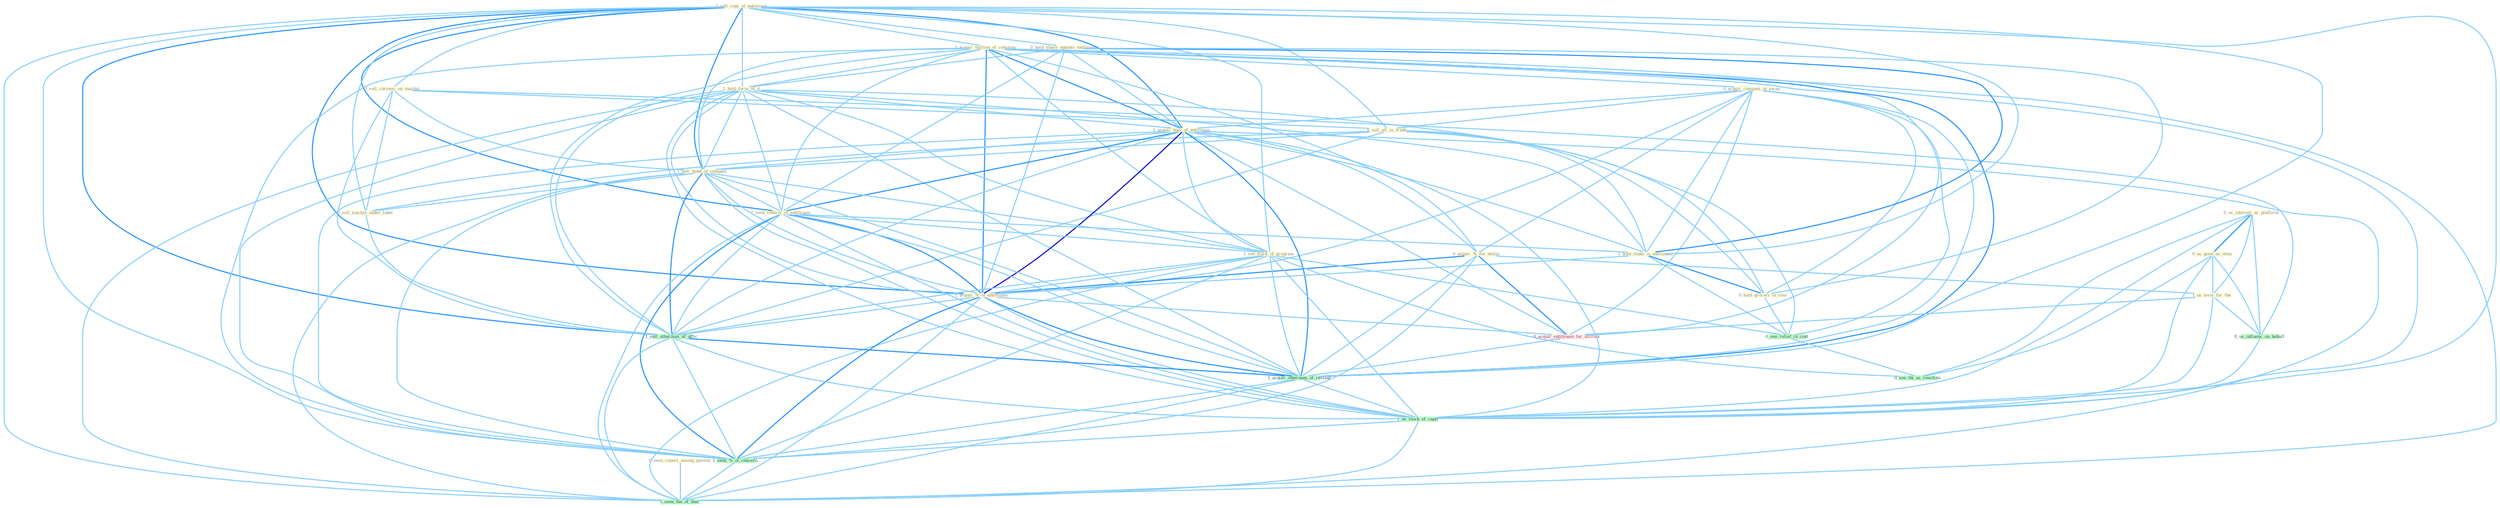 Graph G{ 
    node
    [shape=polygon,style=filled,width=.5,height=.06,color="#BDFCC9",fixedsize=true,fontsize=4,
    fontcolor="#2f4f4f"];
    {node
    [color="#ffffe0", fontcolor="#8b7d6b"] "1_sell_copi_of_entitynam " "0_sell_currenc_on_market " "1_acquir_million_of_common " "0_acquir_compani_in_swap " "0_us_interest_as_platform " "0_hold_share_against_entitynam " "1_hold_form_of_it " "0_sell_all_in_trade " "1_acquir_busi_of_entitynam " "0_acquir_%_for_dollar " "1_sell_bond_of_compani " "1_seek_control_of_entitynam " "0_seen_report_among_patient " "0_us_good_as_item " "0_sell_machin_under_label " "1_see_flock_of_program " "1_hold_stake_in_entitynam " "1_acquir_%_of_entitynam " "0_hold_groceri_in_rear " "1_us_term_for_the "}
{node [color="#fff0f5", fontcolor="#b22222"] "0_acquir_entitynam_for_million "}
edge [color="#B0E2FF"];

	"1_sell_copi_of_entitynam " -- "0_sell_currenc_on_market " [w="1", color="#87cefa" ];
	"1_sell_copi_of_entitynam " -- "1_acquir_million_of_common " [w="1", color="#87cefa" ];
	"1_sell_copi_of_entitynam " -- "0_hold_share_against_entitynam " [w="1", color="#87cefa" ];
	"1_sell_copi_of_entitynam " -- "1_hold_form_of_it " [w="1", color="#87cefa" ];
	"1_sell_copi_of_entitynam " -- "0_sell_all_in_trade " [w="1", color="#87cefa" ];
	"1_sell_copi_of_entitynam " -- "1_acquir_busi_of_entitynam " [w="2", color="#1e90ff" , len=0.8];
	"1_sell_copi_of_entitynam " -- "1_sell_bond_of_compani " [w="2", color="#1e90ff" , len=0.8];
	"1_sell_copi_of_entitynam " -- "1_seek_control_of_entitynam " [w="2", color="#1e90ff" , len=0.8];
	"1_sell_copi_of_entitynam " -- "0_sell_machin_under_label " [w="1", color="#87cefa" ];
	"1_sell_copi_of_entitynam " -- "1_see_flock_of_program " [w="1", color="#87cefa" ];
	"1_sell_copi_of_entitynam " -- "1_hold_stake_in_entitynam " [w="1", color="#87cefa" ];
	"1_sell_copi_of_entitynam " -- "1_acquir_%_of_entitynam " [w="2", color="#1e90ff" , len=0.8];
	"1_sell_copi_of_entitynam " -- "1_sell_othernum_of_offic " [w="2", color="#1e90ff" , len=0.8];
	"1_sell_copi_of_entitynam " -- "1_acquir_othernum_of_restaur " [w="1", color="#87cefa" ];
	"1_sell_copi_of_entitynam " -- "1_us_stock_of_capit " [w="1", color="#87cefa" ];
	"1_sell_copi_of_entitynam " -- "1_seek_%_of_concern " [w="1", color="#87cefa" ];
	"1_sell_copi_of_entitynam " -- "1_seen_the_of_that " [w="1", color="#87cefa" ];
	"0_sell_currenc_on_market " -- "0_sell_all_in_trade " [w="1", color="#87cefa" ];
	"0_sell_currenc_on_market " -- "1_sell_bond_of_compani " [w="1", color="#87cefa" ];
	"0_sell_currenc_on_market " -- "0_sell_machin_under_label " [w="1", color="#87cefa" ];
	"0_sell_currenc_on_market " -- "1_sell_othernum_of_offic " [w="1", color="#87cefa" ];
	"0_sell_currenc_on_market " -- "0_us_influenc_on_behalf " [w="1", color="#87cefa" ];
	"1_acquir_million_of_common " -- "0_acquir_compani_in_swap " [w="1", color="#87cefa" ];
	"1_acquir_million_of_common " -- "1_hold_form_of_it " [w="1", color="#87cefa" ];
	"1_acquir_million_of_common " -- "1_acquir_busi_of_entitynam " [w="2", color="#1e90ff" , len=0.8];
	"1_acquir_million_of_common " -- "0_acquir_%_for_dollar " [w="1", color="#87cefa" ];
	"1_acquir_million_of_common " -- "1_sell_bond_of_compani " [w="1", color="#87cefa" ];
	"1_acquir_million_of_common " -- "1_seek_control_of_entitynam " [w="1", color="#87cefa" ];
	"1_acquir_million_of_common " -- "1_see_flock_of_program " [w="1", color="#87cefa" ];
	"1_acquir_million_of_common " -- "1_acquir_%_of_entitynam " [w="2", color="#1e90ff" , len=0.8];
	"1_acquir_million_of_common " -- "0_acquir_entitynam_for_million " [w="1", color="#87cefa" ];
	"1_acquir_million_of_common " -- "1_sell_othernum_of_offic " [w="1", color="#87cefa" ];
	"1_acquir_million_of_common " -- "1_acquir_othernum_of_restaur " [w="2", color="#1e90ff" , len=0.8];
	"1_acquir_million_of_common " -- "1_us_stock_of_capit " [w="1", color="#87cefa" ];
	"1_acquir_million_of_common " -- "1_seek_%_of_concern " [w="1", color="#87cefa" ];
	"1_acquir_million_of_common " -- "1_seen_the_of_that " [w="1", color="#87cefa" ];
	"0_acquir_compani_in_swap " -- "0_sell_all_in_trade " [w="1", color="#87cefa" ];
	"0_acquir_compani_in_swap " -- "1_acquir_busi_of_entitynam " [w="1", color="#87cefa" ];
	"0_acquir_compani_in_swap " -- "0_acquir_%_for_dollar " [w="1", color="#87cefa" ];
	"0_acquir_compani_in_swap " -- "1_hold_stake_in_entitynam " [w="1", color="#87cefa" ];
	"0_acquir_compani_in_swap " -- "1_acquir_%_of_entitynam " [w="1", color="#87cefa" ];
	"0_acquir_compani_in_swap " -- "0_hold_groceri_in_rear " [w="1", color="#87cefa" ];
	"0_acquir_compani_in_swap " -- "0_acquir_entitynam_for_million " [w="1", color="#87cefa" ];
	"0_acquir_compani_in_swap " -- "0_see_relief_in_cost " [w="1", color="#87cefa" ];
	"0_acquir_compani_in_swap " -- "1_acquir_othernum_of_restaur " [w="1", color="#87cefa" ];
	"0_us_interest_as_platform " -- "0_us_good_as_item " [w="2", color="#1e90ff" , len=0.8];
	"0_us_interest_as_platform " -- "1_us_term_for_the " [w="1", color="#87cefa" ];
	"0_us_interest_as_platform " -- "0_us_influenc_on_behalf " [w="1", color="#87cefa" ];
	"0_us_interest_as_platform " -- "0_see_thi_as_reaction " [w="1", color="#87cefa" ];
	"0_us_interest_as_platform " -- "1_us_stock_of_capit " [w="1", color="#87cefa" ];
	"0_hold_share_against_entitynam " -- "1_hold_form_of_it " [w="1", color="#87cefa" ];
	"0_hold_share_against_entitynam " -- "1_acquir_busi_of_entitynam " [w="1", color="#87cefa" ];
	"0_hold_share_against_entitynam " -- "1_seek_control_of_entitynam " [w="1", color="#87cefa" ];
	"0_hold_share_against_entitynam " -- "1_hold_stake_in_entitynam " [w="2", color="#1e90ff" , len=0.8];
	"0_hold_share_against_entitynam " -- "1_acquir_%_of_entitynam " [w="1", color="#87cefa" ];
	"0_hold_share_against_entitynam " -- "0_hold_groceri_in_rear " [w="1", color="#87cefa" ];
	"1_hold_form_of_it " -- "1_acquir_busi_of_entitynam " [w="1", color="#87cefa" ];
	"1_hold_form_of_it " -- "1_sell_bond_of_compani " [w="1", color="#87cefa" ];
	"1_hold_form_of_it " -- "1_seek_control_of_entitynam " [w="1", color="#87cefa" ];
	"1_hold_form_of_it " -- "1_see_flock_of_program " [w="1", color="#87cefa" ];
	"1_hold_form_of_it " -- "1_hold_stake_in_entitynam " [w="1", color="#87cefa" ];
	"1_hold_form_of_it " -- "1_acquir_%_of_entitynam " [w="1", color="#87cefa" ];
	"1_hold_form_of_it " -- "0_hold_groceri_in_rear " [w="1", color="#87cefa" ];
	"1_hold_form_of_it " -- "1_sell_othernum_of_offic " [w="1", color="#87cefa" ];
	"1_hold_form_of_it " -- "1_acquir_othernum_of_restaur " [w="1", color="#87cefa" ];
	"1_hold_form_of_it " -- "1_us_stock_of_capit " [w="1", color="#87cefa" ];
	"1_hold_form_of_it " -- "1_seek_%_of_concern " [w="1", color="#87cefa" ];
	"1_hold_form_of_it " -- "1_seen_the_of_that " [w="1", color="#87cefa" ];
	"0_sell_all_in_trade " -- "1_sell_bond_of_compani " [w="1", color="#87cefa" ];
	"0_sell_all_in_trade " -- "0_sell_machin_under_label " [w="1", color="#87cefa" ];
	"0_sell_all_in_trade " -- "1_hold_stake_in_entitynam " [w="1", color="#87cefa" ];
	"0_sell_all_in_trade " -- "0_hold_groceri_in_rear " [w="1", color="#87cefa" ];
	"0_sell_all_in_trade " -- "1_sell_othernum_of_offic " [w="1", color="#87cefa" ];
	"0_sell_all_in_trade " -- "0_see_relief_in_cost " [w="1", color="#87cefa" ];
	"1_acquir_busi_of_entitynam " -- "0_acquir_%_for_dollar " [w="1", color="#87cefa" ];
	"1_acquir_busi_of_entitynam " -- "1_sell_bond_of_compani " [w="1", color="#87cefa" ];
	"1_acquir_busi_of_entitynam " -- "1_seek_control_of_entitynam " [w="2", color="#1e90ff" , len=0.8];
	"1_acquir_busi_of_entitynam " -- "1_see_flock_of_program " [w="1", color="#87cefa" ];
	"1_acquir_busi_of_entitynam " -- "1_hold_stake_in_entitynam " [w="1", color="#87cefa" ];
	"1_acquir_busi_of_entitynam " -- "1_acquir_%_of_entitynam " [w="3", color="#0000cd" , len=0.6];
	"1_acquir_busi_of_entitynam " -- "0_acquir_entitynam_for_million " [w="1", color="#87cefa" ];
	"1_acquir_busi_of_entitynam " -- "1_sell_othernum_of_offic " [w="1", color="#87cefa" ];
	"1_acquir_busi_of_entitynam " -- "1_acquir_othernum_of_restaur " [w="2", color="#1e90ff" , len=0.8];
	"1_acquir_busi_of_entitynam " -- "1_us_stock_of_capit " [w="1", color="#87cefa" ];
	"1_acquir_busi_of_entitynam " -- "1_seek_%_of_concern " [w="1", color="#87cefa" ];
	"1_acquir_busi_of_entitynam " -- "1_seen_the_of_that " [w="1", color="#87cefa" ];
	"0_acquir_%_for_dollar " -- "1_acquir_%_of_entitynam " [w="2", color="#1e90ff" , len=0.8];
	"0_acquir_%_for_dollar " -- "1_us_term_for_the " [w="1", color="#87cefa" ];
	"0_acquir_%_for_dollar " -- "0_acquir_entitynam_for_million " [w="2", color="#1e90ff" , len=0.8];
	"0_acquir_%_for_dollar " -- "1_acquir_othernum_of_restaur " [w="1", color="#87cefa" ];
	"0_acquir_%_for_dollar " -- "1_seek_%_of_concern " [w="1", color="#87cefa" ];
	"1_sell_bond_of_compani " -- "1_seek_control_of_entitynam " [w="1", color="#87cefa" ];
	"1_sell_bond_of_compani " -- "0_sell_machin_under_label " [w="1", color="#87cefa" ];
	"1_sell_bond_of_compani " -- "1_see_flock_of_program " [w="1", color="#87cefa" ];
	"1_sell_bond_of_compani " -- "1_acquir_%_of_entitynam " [w="1", color="#87cefa" ];
	"1_sell_bond_of_compani " -- "1_sell_othernum_of_offic " [w="2", color="#1e90ff" , len=0.8];
	"1_sell_bond_of_compani " -- "1_acquir_othernum_of_restaur " [w="1", color="#87cefa" ];
	"1_sell_bond_of_compani " -- "1_us_stock_of_capit " [w="1", color="#87cefa" ];
	"1_sell_bond_of_compani " -- "1_seek_%_of_concern " [w="1", color="#87cefa" ];
	"1_sell_bond_of_compani " -- "1_seen_the_of_that " [w="1", color="#87cefa" ];
	"1_seek_control_of_entitynam " -- "1_see_flock_of_program " [w="1", color="#87cefa" ];
	"1_seek_control_of_entitynam " -- "1_hold_stake_in_entitynam " [w="1", color="#87cefa" ];
	"1_seek_control_of_entitynam " -- "1_acquir_%_of_entitynam " [w="2", color="#1e90ff" , len=0.8];
	"1_seek_control_of_entitynam " -- "1_sell_othernum_of_offic " [w="1", color="#87cefa" ];
	"1_seek_control_of_entitynam " -- "1_acquir_othernum_of_restaur " [w="1", color="#87cefa" ];
	"1_seek_control_of_entitynam " -- "1_us_stock_of_capit " [w="1", color="#87cefa" ];
	"1_seek_control_of_entitynam " -- "1_seek_%_of_concern " [w="2", color="#1e90ff" , len=0.8];
	"1_seek_control_of_entitynam " -- "1_seen_the_of_that " [w="1", color="#87cefa" ];
	"0_seen_report_among_patient " -- "1_seen_the_of_that " [w="1", color="#87cefa" ];
	"0_us_good_as_item " -- "1_us_term_for_the " [w="1", color="#87cefa" ];
	"0_us_good_as_item " -- "0_us_influenc_on_behalf " [w="1", color="#87cefa" ];
	"0_us_good_as_item " -- "0_see_thi_as_reaction " [w="1", color="#87cefa" ];
	"0_us_good_as_item " -- "1_us_stock_of_capit " [w="1", color="#87cefa" ];
	"0_sell_machin_under_label " -- "1_sell_othernum_of_offic " [w="1", color="#87cefa" ];
	"1_see_flock_of_program " -- "1_acquir_%_of_entitynam " [w="1", color="#87cefa" ];
	"1_see_flock_of_program " -- "1_sell_othernum_of_offic " [w="1", color="#87cefa" ];
	"1_see_flock_of_program " -- "0_see_relief_in_cost " [w="1", color="#87cefa" ];
	"1_see_flock_of_program " -- "0_see_thi_as_reaction " [w="1", color="#87cefa" ];
	"1_see_flock_of_program " -- "1_acquir_othernum_of_restaur " [w="1", color="#87cefa" ];
	"1_see_flock_of_program " -- "1_us_stock_of_capit " [w="1", color="#87cefa" ];
	"1_see_flock_of_program " -- "1_seek_%_of_concern " [w="1", color="#87cefa" ];
	"1_see_flock_of_program " -- "1_seen_the_of_that " [w="1", color="#87cefa" ];
	"1_hold_stake_in_entitynam " -- "1_acquir_%_of_entitynam " [w="1", color="#87cefa" ];
	"1_hold_stake_in_entitynam " -- "0_hold_groceri_in_rear " [w="2", color="#1e90ff" , len=0.8];
	"1_hold_stake_in_entitynam " -- "0_see_relief_in_cost " [w="1", color="#87cefa" ];
	"1_acquir_%_of_entitynam " -- "0_acquir_entitynam_for_million " [w="1", color="#87cefa" ];
	"1_acquir_%_of_entitynam " -- "1_sell_othernum_of_offic " [w="1", color="#87cefa" ];
	"1_acquir_%_of_entitynam " -- "1_acquir_othernum_of_restaur " [w="2", color="#1e90ff" , len=0.8];
	"1_acquir_%_of_entitynam " -- "1_us_stock_of_capit " [w="1", color="#87cefa" ];
	"1_acquir_%_of_entitynam " -- "1_seek_%_of_concern " [w="2", color="#1e90ff" , len=0.8];
	"1_acquir_%_of_entitynam " -- "1_seen_the_of_that " [w="1", color="#87cefa" ];
	"0_hold_groceri_in_rear " -- "0_see_relief_in_cost " [w="1", color="#87cefa" ];
	"1_us_term_for_the " -- "0_acquir_entitynam_for_million " [w="1", color="#87cefa" ];
	"1_us_term_for_the " -- "0_us_influenc_on_behalf " [w="1", color="#87cefa" ];
	"1_us_term_for_the " -- "1_us_stock_of_capit " [w="1", color="#87cefa" ];
	"0_acquir_entitynam_for_million " -- "1_acquir_othernum_of_restaur " [w="1", color="#87cefa" ];
	"1_sell_othernum_of_offic " -- "1_acquir_othernum_of_restaur " [w="2", color="#1e90ff" , len=0.8];
	"1_sell_othernum_of_offic " -- "1_us_stock_of_capit " [w="1", color="#87cefa" ];
	"1_sell_othernum_of_offic " -- "1_seek_%_of_concern " [w="1", color="#87cefa" ];
	"1_sell_othernum_of_offic " -- "1_seen_the_of_that " [w="1", color="#87cefa" ];
	"0_us_influenc_on_behalf " -- "1_us_stock_of_capit " [w="1", color="#87cefa" ];
	"0_see_relief_in_cost " -- "0_see_thi_as_reaction " [w="1", color="#87cefa" ];
	"1_acquir_othernum_of_restaur " -- "1_us_stock_of_capit " [w="1", color="#87cefa" ];
	"1_acquir_othernum_of_restaur " -- "1_seek_%_of_concern " [w="1", color="#87cefa" ];
	"1_acquir_othernum_of_restaur " -- "1_seen_the_of_that " [w="1", color="#87cefa" ];
	"1_us_stock_of_capit " -- "1_seek_%_of_concern " [w="1", color="#87cefa" ];
	"1_us_stock_of_capit " -- "1_seen_the_of_that " [w="1", color="#87cefa" ];
	"1_seek_%_of_concern " -- "1_seen_the_of_that " [w="1", color="#87cefa" ];
}